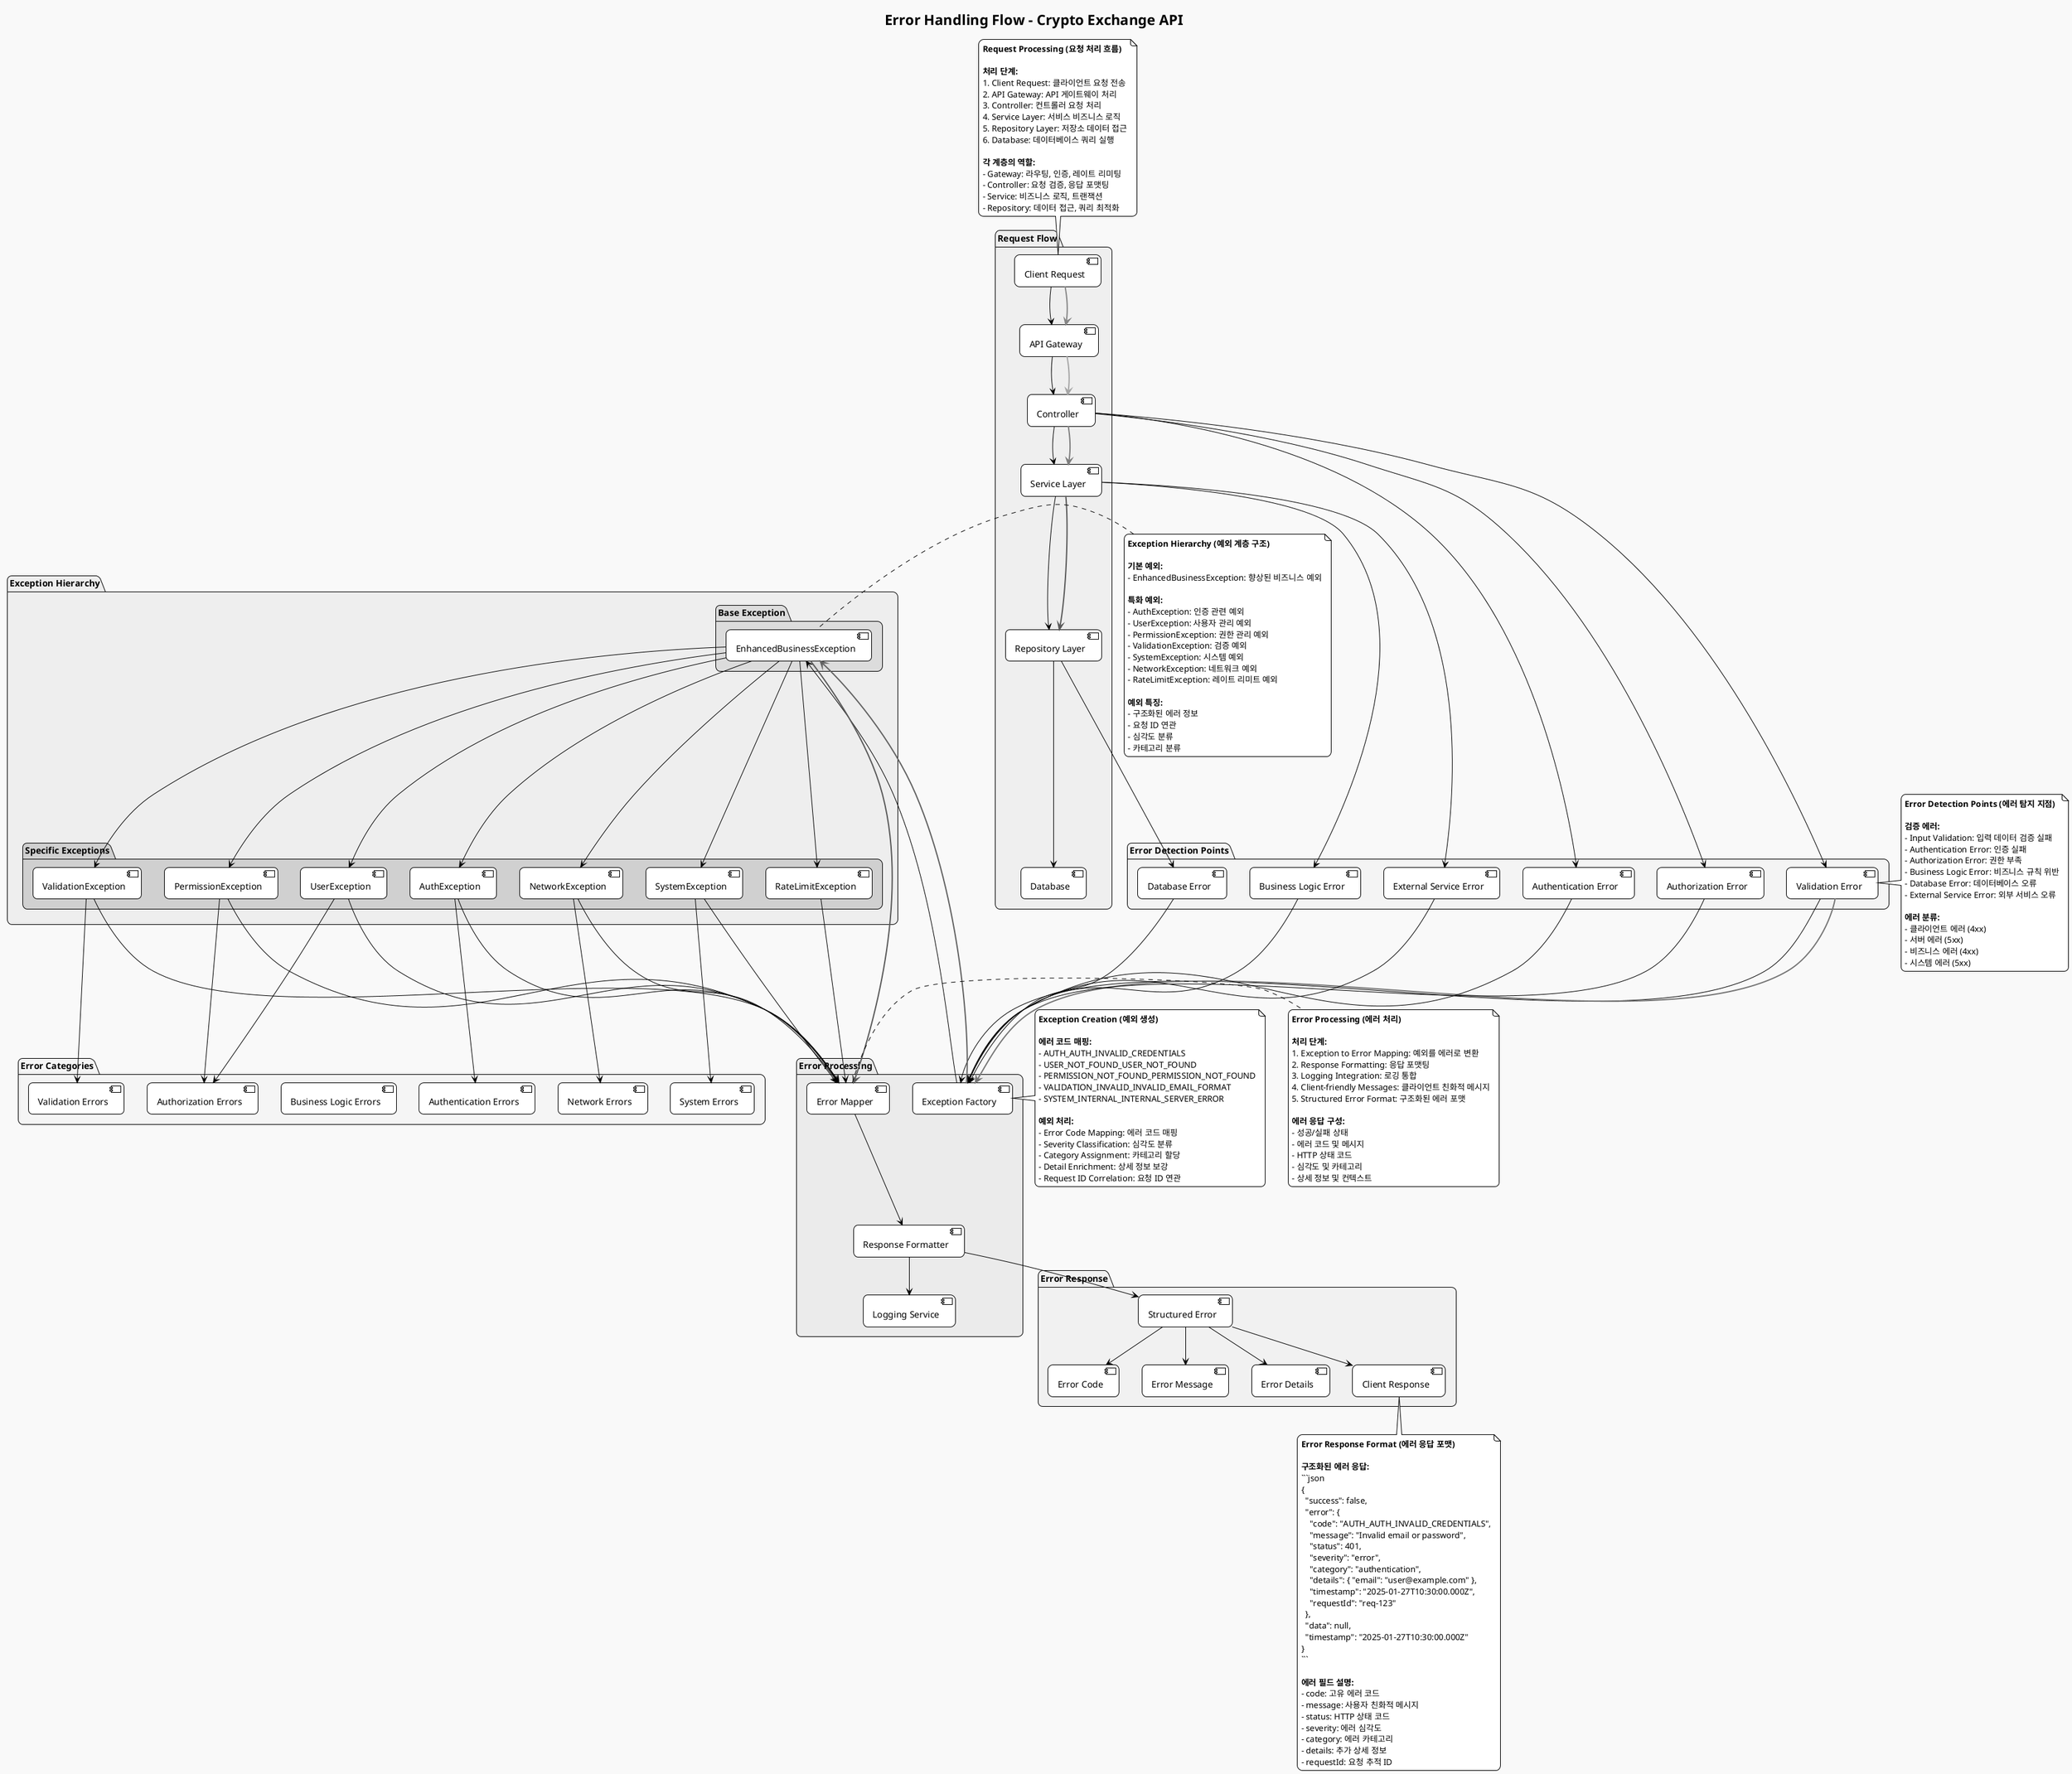 @startuml error-handling-flow
!theme plain
skinparam componentStyle uml2
skinparam shadowing false
skinparam roundcorner 15
skinparam monochrome true
skinparam backgroundColor #F9F9F9
skinparam ArrowColor Black
skinparam ArrowFontColor Black
skinparam defaultFontName "Nanum Gothic
title Error Handling Flow - Crypto Exchange API

package "Request Flow" #E8F5E8 {
  [Client Request] as ClientRequest
  [API Gateway] as APIGateway
  [Controller] as Controller
  [Service Layer] as ServiceLayer
  [Repository Layer] as RepositoryLayer
  [Database] as Database
}

package "Error Detection Points" #FFF3E0 {
  [Validation Error] as ValidationError
  [Authentication Error] as AuthError
  [Authorization Error] as AuthzError
  [Business Logic Error] as BusinessError
  [Database Error] as DBError
  [External Service Error] as ExternalError
}

package "Exception Hierarchy" #E3F2FD {

  package "Base Exception" #FFCDD2 {
    [EnhancedBusinessException] as BaseException
  }

  package "Specific Exceptions" #F8BBD9 {
    [AuthException] as AuthEx
    [UserException] as UserEx
    [PermissionException] as PermissionEx
    [ValidationException] as ValidationEx
    [SystemException] as SystemEx
    [NetworkException] as NetworkEx
    [RateLimitException] as RateLimitEx
  }
}

package "Error Processing" #F3E5F5 {
  [Exception Factory] as ExceptionFactory
  [Error Mapper] as ErrorMapper
  [Response Formatter] as ResponseFormatter
  [Logging Service] as LoggingService
}

package "Error Response" #FFEBEE {
  [Structured Error] as StructuredError
  [Error Code] as ErrorCode
  [Error Message] as ErrorMessage
  [Error Details] as ErrorDetails
  [Client Response] as ClientResponse
}

' Request Flow
ClientRequest --> APIGateway
APIGateway --> Controller
Controller --> ServiceLayer
ServiceLayer --> RepositoryLayer
RepositoryLayer --> Database

' Error Detection
Controller --> ValidationError
Controller --> AuthError
Controller --> AuthzError
ServiceLayer --> BusinessError
RepositoryLayer --> DBError
ServiceLayer --> ExternalError

' Exception Creation
ValidationError --> ExceptionFactory
AuthError --> ExceptionFactory
AuthzError --> ExceptionFactory
BusinessError --> ExceptionFactory
DBError --> ExceptionFactory
ExternalError --> ExceptionFactory

ExceptionFactory --> BaseException
BaseException --> AuthEx
BaseException --> UserEx
BaseException --> PermissionEx
BaseException --> ValidationEx
BaseException --> SystemEx
BaseException --> NetworkEx
BaseException --> RateLimitEx

' Error Processing
AuthEx --> ErrorMapper
UserEx --> ErrorMapper
PermissionEx --> ErrorMapper
ValidationEx --> ErrorMapper
SystemEx --> ErrorMapper
NetworkEx --> ErrorMapper
RateLimitEx --> ErrorMapper

ErrorMapper --> ResponseFormatter
ResponseFormatter --> LoggingService
ResponseFormatter --> StructuredError

' Error Response Structure
StructuredError --> ErrorCode
StructuredError --> ErrorMessage
StructuredError --> ErrorDetails
StructuredError --> ClientResponse

' Styling
ClientRequest -[#4CAF50,thickness=2]-> APIGateway
APIGateway -[#FF9800,thickness=2]-> Controller
Controller -[#2196F3,thickness=2]-> ServiceLayer
ServiceLayer -[#9C27B0,thickness=2]-> RepositoryLayer

ValidationError -[#F44336,thickness=2]-> ExceptionFactory
ExceptionFactory -[#E91E63,thickness=2]-> BaseException
BaseException -[#9C27B0,thickness=2]-> ErrorMapper

note top of ClientRequest
  **Request Processing (요청 처리 흐름)**
  
  **처리 단계:**
  1. Client Request: 클라이언트 요청 전송
  2. API Gateway: API 게이트웨이 처리
  3. Controller: 컨트롤러 요청 처리
  4. Service Layer: 서비스 비즈니스 로직
  5. Repository Layer: 저장소 데이터 접근
  6. Database: 데이터베이스 쿼리 실행
  
  **각 계층의 역할:**
  - Gateway: 라우팅, 인증, 레이트 리미팅
  - Controller: 요청 검증, 응답 포맷팅
  - Service: 비즈니스 로직, 트랜잭션
  - Repository: 데이터 접근, 쿼리 최적화
end note

note right of ValidationError
  **Error Detection Points (에러 탐지 지점)**
  
  **검증 에러:**
  - Input Validation: 입력 데이터 검증 실패
  - Authentication Error: 인증 실패
  - Authorization Error: 권한 부족
  - Business Logic Error: 비즈니스 규칙 위반
  - Database Error: 데이터베이스 오류
  - External Service Error: 외부 서비스 오류
  
  **에러 분류:**
  - 클라이언트 에러 (4xx)
  - 서버 에러 (5xx)
  - 비즈니스 에러 (4xx)
  - 시스템 에러 (5xx)
end note

note right of ExceptionFactory
  **Exception Creation (예외 생성)**
  
  **에러 코드 매핑:**
  - AUTH_AUTH_INVALID_CREDENTIALS
  - USER_NOT_FOUND_USER_NOT_FOUND
  - PERMISSION_NOT_FOUND_PERMISSION_NOT_FOUND
  - VALIDATION_INVALID_INVALID_EMAIL_FORMAT
  - SYSTEM_INTERNAL_INTERNAL_SERVER_ERROR
  
  **예외 처리:**
  - Error Code Mapping: 에러 코드 매핑
  - Severity Classification: 심각도 분류
  - Category Assignment: 카테고리 할당
  - Detail Enrichment: 상세 정보 보강
  - Request ID Correlation: 요청 ID 연관
end note

note right of ErrorMapper
  **Error Processing (에러 처리)**
  
  **처리 단계:**
  1. Exception to Error Mapping: 예외를 에러로 변환
  2. Response Formatting: 응답 포맷팅
  3. Logging Integration: 로깅 통합
  4. Client-friendly Messages: 클라이언트 친화적 메시지
  5. Structured Error Format: 구조화된 에러 포맷
  
  **에러 응답 구성:**
  - 성공/실패 상태
  - 에러 코드 및 메시지
  - HTTP 상태 코드
  - 심각도 및 카테고리
  - 상세 정보 및 컨텍스트
end note

note bottom of ClientResponse
  **Error Response Format (에러 응답 포맷)**
  
  **구조화된 에러 응답:**
  ```json
  {
    "success": false,
    "error": {
      "code": "AUTH_AUTH_INVALID_CREDENTIALS",
      "message": "Invalid email or password",
      "status": 401,
      "severity": "error",
      "category": "authentication",
      "details": { "email": "user@example.com" },
      "timestamp": "2025-01-27T10:30:00.000Z",
      "requestId": "req-123"
    },
    "data": null,
    "timestamp": "2025-01-27T10:30:00.000Z"
  }
  ```
  
  **에러 필드 설명:**
  - code: 고유 에러 코드
  - message: 사용자 친화적 메시지
  - status: HTTP 상태 코드
  - severity: 에러 심각도
  - category: 에러 카테고리
  - details: 추가 상세 정보
  - requestId: 요청 추적 ID
end note

note left of BaseException
  **Exception Hierarchy (예외 계층 구조)**
  
  **기본 예외:**
  - EnhancedBusinessException: 향상된 비즈니스 예외
  
  **특화 예외:**
  - AuthException: 인증 관련 예외
  - UserException: 사용자 관리 예외
  - PermissionException: 권한 관리 예외
  - ValidationException: 검증 예외
  - SystemException: 시스템 예외
  - NetworkException: 네트워크 예외
  - RateLimitException: 레이트 리미트 예외
  
  **예외 특징:**
  - 구조화된 에러 정보
  - 요청 ID 연관
  - 심각도 분류
  - 카테고리 분류
end note

' Error Categories
package "Error Categories" #F5F5F5 {
  [Authentication Errors] as AuthCategory
  [Authorization Errors] as AuthzCategory
  [Validation Errors] as ValidationCategory
  [Business Logic Errors] as BusinessCategory
  [System Errors] as SystemCategory
  [Network Errors] as NetworkCategory
}

AuthEx --> AuthCategory
UserEx --> AuthzCategory
PermissionEx --> AuthzCategory
ValidationEx --> ValidationCategory
SystemEx --> SystemCategory
NetworkEx --> NetworkCategory

@enduml
